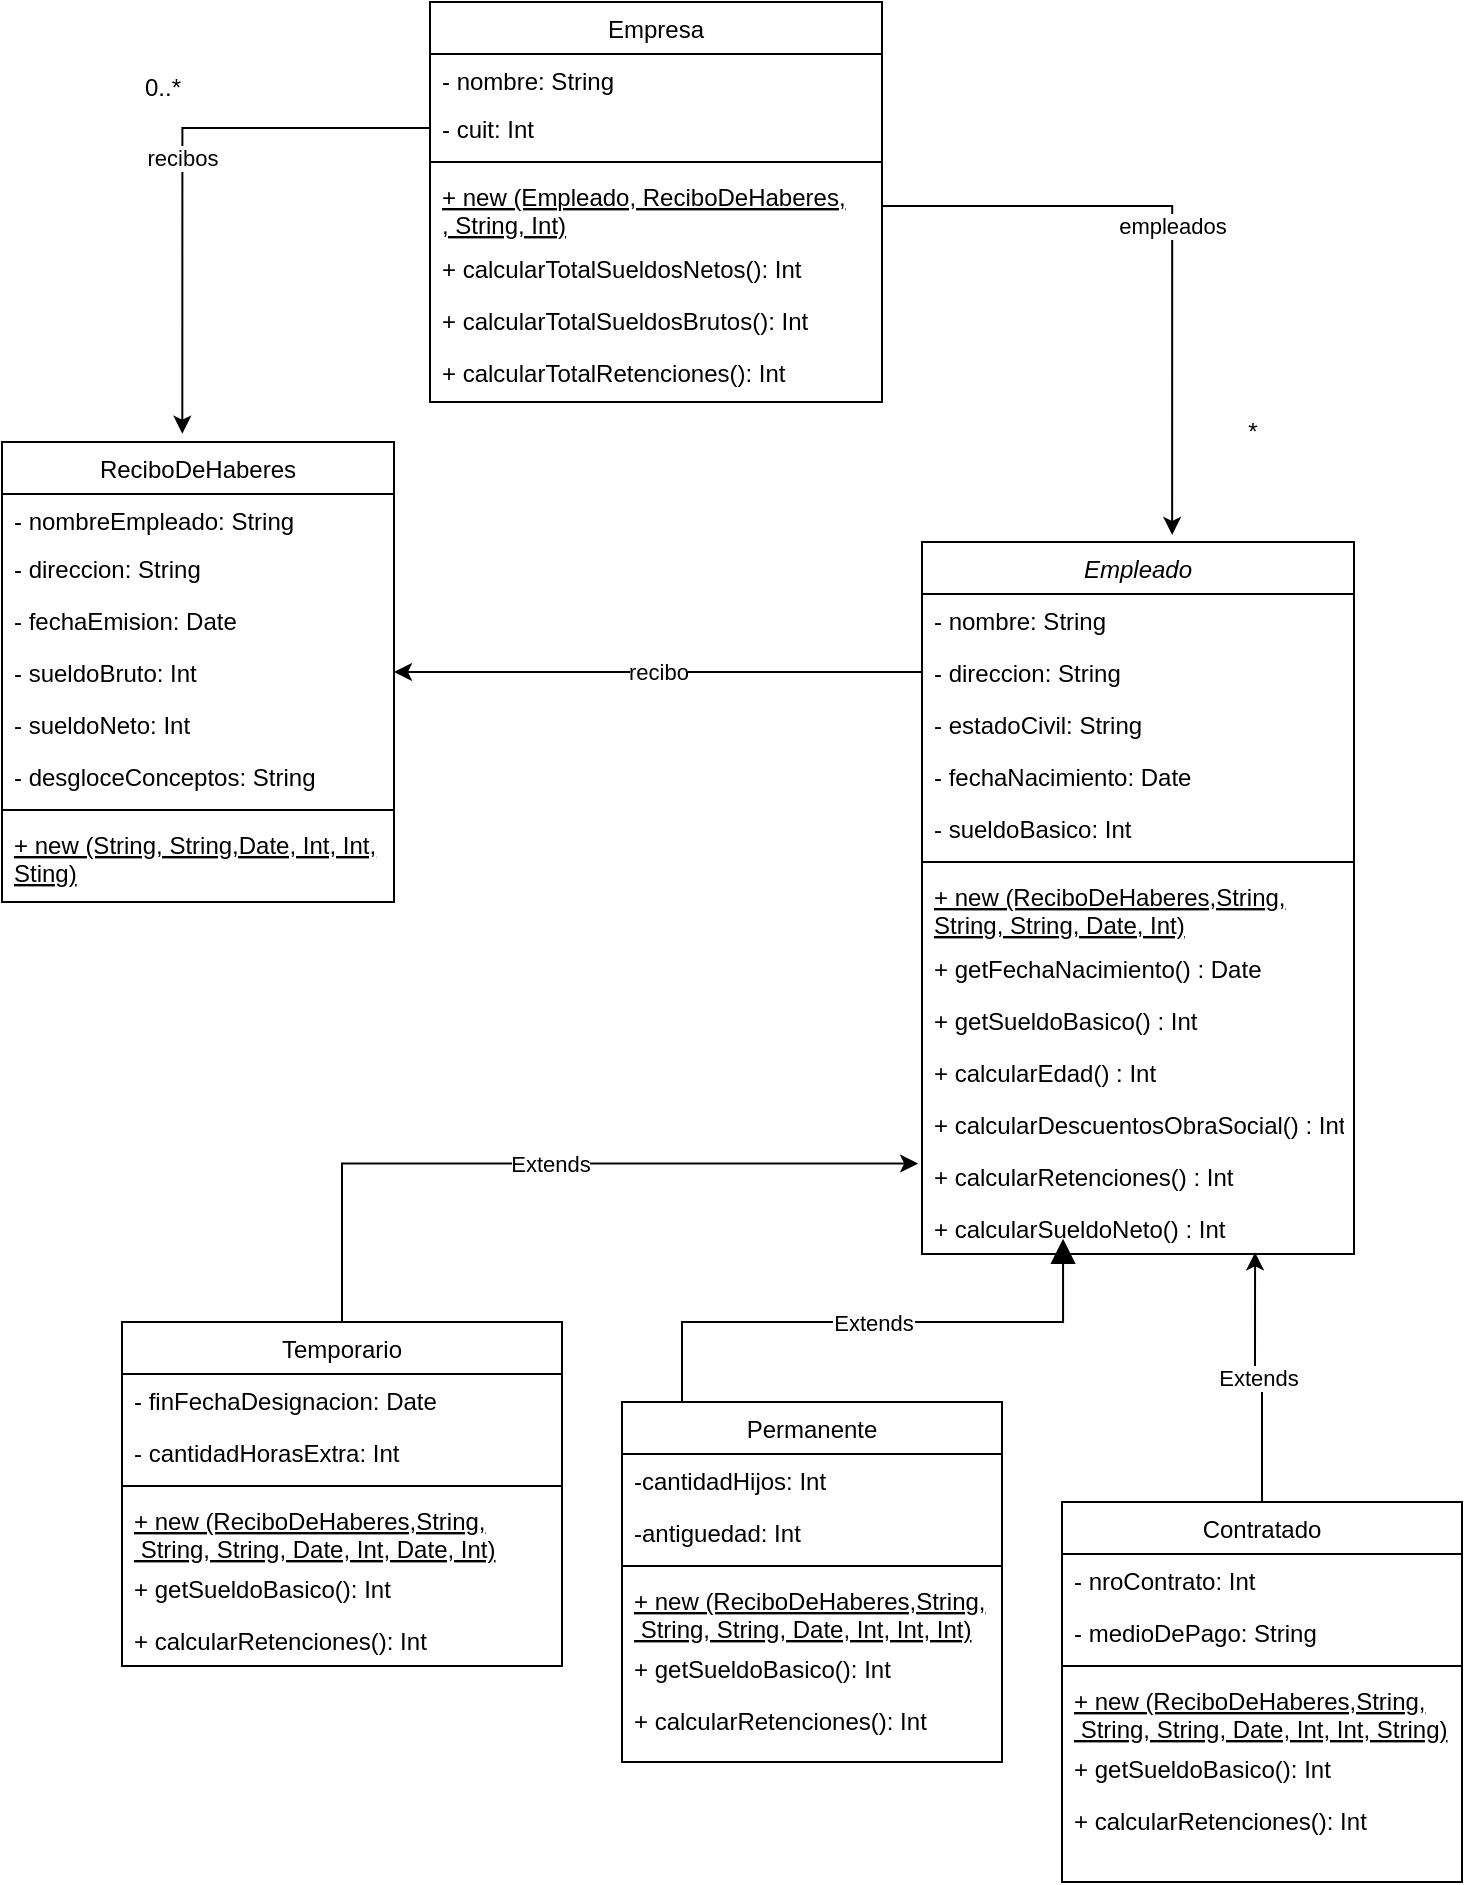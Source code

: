 <mxfile version="21.7.2" type="github">
  <diagram id="C5RBs43oDa-KdzZeNtuy" name="Page-1">
    <mxGraphModel dx="743" dy="442" grid="1" gridSize="10" guides="1" tooltips="1" connect="1" arrows="1" fold="1" page="1" pageScale="1" pageWidth="827" pageHeight="1169" math="0" shadow="0">
      <root>
        <mxCell id="WIyWlLk6GJQsqaUBKTNV-0" />
        <mxCell id="WIyWlLk6GJQsqaUBKTNV-1" parent="WIyWlLk6GJQsqaUBKTNV-0" />
        <mxCell id="zkfFHV4jXpPFQw0GAbJ--0" value="Empleado&#xa;" style="swimlane;fontStyle=2;align=center;verticalAlign=top;childLayout=stackLayout;horizontal=1;startSize=26;horizontalStack=0;resizeParent=1;resizeLast=0;collapsible=1;marginBottom=0;rounded=0;shadow=0;strokeWidth=1;" parent="WIyWlLk6GJQsqaUBKTNV-1" vertex="1">
          <mxGeometry x="540" y="280" width="216" height="356" as="geometry">
            <mxRectangle x="230" y="140" width="160" height="26" as="alternateBounds" />
          </mxGeometry>
        </mxCell>
        <mxCell id="zkfFHV4jXpPFQw0GAbJ--1" value="- nombre: String" style="text;align=left;verticalAlign=top;spacingLeft=4;spacingRight=4;overflow=hidden;rotatable=0;points=[[0,0.5],[1,0.5]];portConstraint=eastwest;" parent="zkfFHV4jXpPFQw0GAbJ--0" vertex="1">
          <mxGeometry y="26" width="216" height="26" as="geometry" />
        </mxCell>
        <mxCell id="zkfFHV4jXpPFQw0GAbJ--2" value="- direccion: String&#xa;" style="text;align=left;verticalAlign=top;spacingLeft=4;spacingRight=4;overflow=hidden;rotatable=0;points=[[0,0.5],[1,0.5]];portConstraint=eastwest;rounded=0;shadow=0;html=0;" parent="zkfFHV4jXpPFQw0GAbJ--0" vertex="1">
          <mxGeometry y="52" width="216" height="26" as="geometry" />
        </mxCell>
        <mxCell id="SQjNM4PhXZJtSnBKuwjg-3" value="- estadoCivil: String&#xa;" style="text;align=left;verticalAlign=top;spacingLeft=4;spacingRight=4;overflow=hidden;rotatable=0;points=[[0,0.5],[1,0.5]];portConstraint=eastwest;rounded=0;shadow=0;html=0;" parent="zkfFHV4jXpPFQw0GAbJ--0" vertex="1">
          <mxGeometry y="78" width="216" height="26" as="geometry" />
        </mxCell>
        <mxCell id="zkfFHV4jXpPFQw0GAbJ--3" value="- fechaNacimiento: Date&#xa;" style="text;align=left;verticalAlign=top;spacingLeft=4;spacingRight=4;overflow=hidden;rotatable=0;points=[[0,0.5],[1,0.5]];portConstraint=eastwest;rounded=0;shadow=0;html=0;" parent="zkfFHV4jXpPFQw0GAbJ--0" vertex="1">
          <mxGeometry y="104" width="216" height="26" as="geometry" />
        </mxCell>
        <mxCell id="SQjNM4PhXZJtSnBKuwjg-5" value="- sueldoBasico: Int&#xa;" style="text;align=left;verticalAlign=top;spacingLeft=4;spacingRight=4;overflow=hidden;rotatable=0;points=[[0,0.5],[1,0.5]];portConstraint=eastwest;rounded=0;shadow=0;html=0;" parent="zkfFHV4jXpPFQw0GAbJ--0" vertex="1">
          <mxGeometry y="130" width="216" height="26" as="geometry" />
        </mxCell>
        <mxCell id="zkfFHV4jXpPFQw0GAbJ--4" value="" style="line;html=1;strokeWidth=1;align=left;verticalAlign=middle;spacingTop=-1;spacingLeft=3;spacingRight=3;rotatable=0;labelPosition=right;points=[];portConstraint=eastwest;" parent="zkfFHV4jXpPFQw0GAbJ--0" vertex="1">
          <mxGeometry y="156" width="216" height="8" as="geometry" />
        </mxCell>
        <mxCell id="zkfFHV4jXpPFQw0GAbJ--5" value="+ new (ReciboDeHaberes,String, &#xa;String, String, Date, Int)" style="text;align=left;verticalAlign=top;spacingLeft=4;spacingRight=4;overflow=hidden;rotatable=0;points=[[0,0.5],[1,0.5]];portConstraint=eastwest;fontStyle=4" parent="zkfFHV4jXpPFQw0GAbJ--0" vertex="1">
          <mxGeometry y="164" width="216" height="36" as="geometry" />
        </mxCell>
        <mxCell id="NYdHSxM3MvwK2NsJ0fCU-2" value="+ getFechaNacimiento() : Date" style="text;align=left;verticalAlign=top;spacingLeft=4;spacingRight=4;overflow=hidden;rotatable=0;points=[[0,0.5],[1,0.5]];portConstraint=eastwest;fontStyle=0" parent="zkfFHV4jXpPFQw0GAbJ--0" vertex="1">
          <mxGeometry y="200" width="216" height="26" as="geometry" />
        </mxCell>
        <mxCell id="NYdHSxM3MvwK2NsJ0fCU-3" value="+ getSueldoBasico() : Int" style="text;align=left;verticalAlign=top;spacingLeft=4;spacingRight=4;overflow=hidden;rotatable=0;points=[[0,0.5],[1,0.5]];portConstraint=eastwest;fontStyle=0" parent="zkfFHV4jXpPFQw0GAbJ--0" vertex="1">
          <mxGeometry y="226" width="216" height="26" as="geometry" />
        </mxCell>
        <mxCell id="NYdHSxM3MvwK2NsJ0fCU-4" value="+ calcularEdad() : Int&#xa;" style="text;align=left;verticalAlign=top;spacingLeft=4;spacingRight=4;overflow=hidden;rotatable=0;points=[[0,0.5],[1,0.5]];portConstraint=eastwest;fontStyle=0" parent="zkfFHV4jXpPFQw0GAbJ--0" vertex="1">
          <mxGeometry y="252" width="216" height="26" as="geometry" />
        </mxCell>
        <mxCell id="NYdHSxM3MvwK2NsJ0fCU-7" value="+ calcularDescuentosObraSocial() : Int&#xa;" style="text;align=left;verticalAlign=top;spacingLeft=4;spacingRight=4;overflow=hidden;rotatable=0;points=[[0,0.5],[1,0.5]];portConstraint=eastwest;fontStyle=0" parent="zkfFHV4jXpPFQw0GAbJ--0" vertex="1">
          <mxGeometry y="278" width="216" height="26" as="geometry" />
        </mxCell>
        <mxCell id="NYdHSxM3MvwK2NsJ0fCU-6" value="+ calcularRetenciones() : Int" style="text;align=left;verticalAlign=top;spacingLeft=4;spacingRight=4;overflow=hidden;rotatable=0;points=[[0,0.5],[1,0.5]];portConstraint=eastwest;fontStyle=0" parent="zkfFHV4jXpPFQw0GAbJ--0" vertex="1">
          <mxGeometry y="304" width="216" height="26" as="geometry" />
        </mxCell>
        <mxCell id="NYdHSxM3MvwK2NsJ0fCU-5" value="+ calcularSueldoNeto() : Int&#xa;" style="text;align=left;verticalAlign=top;spacingLeft=4;spacingRight=4;overflow=hidden;rotatable=0;points=[[0,0.5],[1,0.5]];portConstraint=eastwest;fontStyle=0" parent="zkfFHV4jXpPFQw0GAbJ--0" vertex="1">
          <mxGeometry y="330" width="216" height="26" as="geometry" />
        </mxCell>
        <mxCell id="NYdHSxM3MvwK2NsJ0fCU-52" value="Extends" style="edgeStyle=orthogonalEdgeStyle;rounded=0;orthogonalLoop=1;jettySize=auto;html=1;entryX=-0.009;entryY=0.26;entryDx=0;entryDy=0;entryPerimeter=0;" parent="WIyWlLk6GJQsqaUBKTNV-1" source="zkfFHV4jXpPFQw0GAbJ--6" target="NYdHSxM3MvwK2NsJ0fCU-6" edge="1">
          <mxGeometry relative="1" as="geometry" />
        </mxCell>
        <mxCell id="zkfFHV4jXpPFQw0GAbJ--6" value="Temporario" style="swimlane;fontStyle=0;align=center;verticalAlign=top;childLayout=stackLayout;horizontal=1;startSize=26;horizontalStack=0;resizeParent=1;resizeLast=0;collapsible=1;marginBottom=0;rounded=0;shadow=0;strokeWidth=1;" parent="WIyWlLk6GJQsqaUBKTNV-1" vertex="1">
          <mxGeometry x="140" y="670" width="220" height="172" as="geometry">
            <mxRectangle x="130" y="380" width="160" height="26" as="alternateBounds" />
          </mxGeometry>
        </mxCell>
        <mxCell id="SQjNM4PhXZJtSnBKuwjg-7" value="- finFechaDesignacion: Date&#xa;" style="text;align=left;verticalAlign=top;spacingLeft=4;spacingRight=4;overflow=hidden;rotatable=0;points=[[0,0.5],[1,0.5]];portConstraint=eastwest;" parent="zkfFHV4jXpPFQw0GAbJ--6" vertex="1">
          <mxGeometry y="26" width="220" height="26" as="geometry" />
        </mxCell>
        <mxCell id="zkfFHV4jXpPFQw0GAbJ--7" value="- cantidadHorasExtra: Int" style="text;align=left;verticalAlign=top;spacingLeft=4;spacingRight=4;overflow=hidden;rotatable=0;points=[[0,0.5],[1,0.5]];portConstraint=eastwest;" parent="zkfFHV4jXpPFQw0GAbJ--6" vertex="1">
          <mxGeometry y="52" width="220" height="26" as="geometry" />
        </mxCell>
        <mxCell id="zkfFHV4jXpPFQw0GAbJ--9" value="" style="line;html=1;strokeWidth=1;align=left;verticalAlign=middle;spacingTop=-1;spacingLeft=3;spacingRight=3;rotatable=0;labelPosition=right;points=[];portConstraint=eastwest;" parent="zkfFHV4jXpPFQw0GAbJ--6" vertex="1">
          <mxGeometry y="78" width="220" height="8" as="geometry" />
        </mxCell>
        <mxCell id="zkfFHV4jXpPFQw0GAbJ--8" value="+ new (ReciboDeHaberes,String,&#xa; String, String, Date, Int, Date, Int)" style="text;align=left;verticalAlign=top;spacingLeft=4;spacingRight=4;overflow=hidden;rotatable=0;points=[[0,0.5],[1,0.5]];portConstraint=eastwest;rounded=0;shadow=0;html=0;fontStyle=4" parent="zkfFHV4jXpPFQw0GAbJ--6" vertex="1">
          <mxGeometry y="86" width="220" height="34" as="geometry" />
        </mxCell>
        <mxCell id="NYdHSxM3MvwK2NsJ0fCU-13" value="+ getSueldoBasico(): Int" style="text;align=left;verticalAlign=top;spacingLeft=4;spacingRight=4;overflow=hidden;rotatable=0;points=[[0,0.5],[1,0.5]];portConstraint=eastwest;" parent="zkfFHV4jXpPFQw0GAbJ--6" vertex="1">
          <mxGeometry y="120" width="220" height="26" as="geometry" />
        </mxCell>
        <mxCell id="NYdHSxM3MvwK2NsJ0fCU-14" value="+ calcularRetenciones(): Int" style="text;align=left;verticalAlign=top;spacingLeft=4;spacingRight=4;overflow=hidden;rotatable=0;points=[[0,0.5],[1,0.5]];portConstraint=eastwest;" parent="zkfFHV4jXpPFQw0GAbJ--6" vertex="1">
          <mxGeometry y="146" width="220" height="26" as="geometry" />
        </mxCell>
        <mxCell id="zkfFHV4jXpPFQw0GAbJ--13" value="Permanente" style="swimlane;fontStyle=0;align=center;verticalAlign=top;childLayout=stackLayout;horizontal=1;startSize=26;horizontalStack=0;resizeParent=1;resizeLast=0;collapsible=1;marginBottom=0;rounded=0;shadow=0;strokeWidth=1;" parent="WIyWlLk6GJQsqaUBKTNV-1" vertex="1">
          <mxGeometry x="390" y="710" width="190" height="180" as="geometry">
            <mxRectangle x="340" y="380" width="170" height="26" as="alternateBounds" />
          </mxGeometry>
        </mxCell>
        <mxCell id="zkfFHV4jXpPFQw0GAbJ--14" value="-cantidadHijos: Int&#xa;" style="text;align=left;verticalAlign=top;spacingLeft=4;spacingRight=4;overflow=hidden;rotatable=0;points=[[0,0.5],[1,0.5]];portConstraint=eastwest;" parent="zkfFHV4jXpPFQw0GAbJ--13" vertex="1">
          <mxGeometry y="26" width="190" height="26" as="geometry" />
        </mxCell>
        <mxCell id="SQjNM4PhXZJtSnBKuwjg-9" value="-antiguedad: Int&#xa;" style="text;align=left;verticalAlign=top;spacingLeft=4;spacingRight=4;overflow=hidden;rotatable=0;points=[[0,0.5],[1,0.5]];portConstraint=eastwest;" parent="zkfFHV4jXpPFQw0GAbJ--13" vertex="1">
          <mxGeometry y="52" width="190" height="26" as="geometry" />
        </mxCell>
        <mxCell id="zkfFHV4jXpPFQw0GAbJ--15" value="" style="line;html=1;strokeWidth=1;align=left;verticalAlign=middle;spacingTop=-1;spacingLeft=3;spacingRight=3;rotatable=0;labelPosition=right;points=[];portConstraint=eastwest;" parent="zkfFHV4jXpPFQw0GAbJ--13" vertex="1">
          <mxGeometry y="78" width="190" height="8" as="geometry" />
        </mxCell>
        <mxCell id="NYdHSxM3MvwK2NsJ0fCU-15" value="+ new (ReciboDeHaberes,String,&#xa; String, String, Date, Int, Int, Int)" style="text;align=left;verticalAlign=top;spacingLeft=4;spacingRight=4;overflow=hidden;rotatable=0;points=[[0,0.5],[1,0.5]];portConstraint=eastwest;rounded=0;shadow=0;html=0;fontStyle=4" parent="zkfFHV4jXpPFQw0GAbJ--13" vertex="1">
          <mxGeometry y="86" width="190" height="34" as="geometry" />
        </mxCell>
        <mxCell id="NYdHSxM3MvwK2NsJ0fCU-16" value="+ getSueldoBasico(): Int" style="text;align=left;verticalAlign=top;spacingLeft=4;spacingRight=4;overflow=hidden;rotatable=0;points=[[0,0.5],[1,0.5]];portConstraint=eastwest;" parent="zkfFHV4jXpPFQw0GAbJ--13" vertex="1">
          <mxGeometry y="120" width="190" height="26" as="geometry" />
        </mxCell>
        <mxCell id="NYdHSxM3MvwK2NsJ0fCU-18" value="+ calcularRetenciones(): Int" style="text;align=left;verticalAlign=top;spacingLeft=4;spacingRight=4;overflow=hidden;rotatable=0;points=[[0,0.5],[1,0.5]];portConstraint=eastwest;" parent="zkfFHV4jXpPFQw0GAbJ--13" vertex="1">
          <mxGeometry y="146" width="190" height="26" as="geometry" />
        </mxCell>
        <mxCell id="zkfFHV4jXpPFQw0GAbJ--16" value="Extends" style="endArrow=block;endSize=10;endFill=1;shadow=0;strokeWidth=1;rounded=0;edgeStyle=elbowEdgeStyle;elbow=vertical;entryX=0.558;entryY=1.093;entryDx=0;entryDy=0;entryPerimeter=0;" parent="WIyWlLk6GJQsqaUBKTNV-1" edge="1">
          <mxGeometry width="160" relative="1" as="geometry">
            <mxPoint x="420" y="710" as="sourcePoint" />
            <mxPoint x="610.528" y="628.418" as="targetPoint" />
            <Array as="points">
              <mxPoint x="550" y="670" />
            </Array>
          </mxGeometry>
        </mxCell>
        <mxCell id="zkfFHV4jXpPFQw0GAbJ--17" value="Empresa&#xa;" style="swimlane;fontStyle=0;align=center;verticalAlign=top;childLayout=stackLayout;horizontal=1;startSize=26;horizontalStack=0;resizeParent=1;resizeLast=0;collapsible=1;marginBottom=0;rounded=0;shadow=0;strokeWidth=1;" parent="WIyWlLk6GJQsqaUBKTNV-1" vertex="1">
          <mxGeometry x="294" y="10" width="226" height="200" as="geometry">
            <mxRectangle x="550" y="140" width="160" height="26" as="alternateBounds" />
          </mxGeometry>
        </mxCell>
        <mxCell id="SQjNM4PhXZJtSnBKuwjg-1" value="- nombre: String&#xa;&#xa;&#xa;" style="text;align=left;verticalAlign=top;spacingLeft=4;spacingRight=4;overflow=hidden;rotatable=0;points=[[0,0.5],[1,0.5]];portConstraint=eastwest;rounded=0;shadow=0;html=0;" parent="zkfFHV4jXpPFQw0GAbJ--17" vertex="1">
          <mxGeometry y="26" width="226" height="24" as="geometry" />
        </mxCell>
        <mxCell id="SQjNM4PhXZJtSnBKuwjg-2" value="- cuit: Int " style="text;align=left;verticalAlign=top;spacingLeft=4;spacingRight=4;overflow=hidden;rotatable=0;points=[[0,0.5],[1,0.5]];portConstraint=eastwest;rounded=0;shadow=0;html=0;" parent="zkfFHV4jXpPFQw0GAbJ--17" vertex="1">
          <mxGeometry y="50" width="226" height="26" as="geometry" />
        </mxCell>
        <mxCell id="zkfFHV4jXpPFQw0GAbJ--23" value="" style="line;html=1;strokeWidth=1;align=left;verticalAlign=middle;spacingTop=-1;spacingLeft=3;spacingRight=3;rotatable=0;labelPosition=right;points=[];portConstraint=eastwest;" parent="zkfFHV4jXpPFQw0GAbJ--17" vertex="1">
          <mxGeometry y="76" width="226" height="8" as="geometry" />
        </mxCell>
        <mxCell id="SQjNM4PhXZJtSnBKuwjg-8" value="+ new (Empleado, ReciboDeHaberes,&#xa;, String, Int)" style="text;align=left;verticalAlign=top;spacingLeft=4;spacingRight=4;overflow=hidden;rotatable=0;points=[[0,0.5],[1,0.5]];portConstraint=eastwest;fontStyle=4" parent="zkfFHV4jXpPFQw0GAbJ--17" vertex="1">
          <mxGeometry y="84" width="226" height="36" as="geometry" />
        </mxCell>
        <mxCell id="NYdHSxM3MvwK2NsJ0fCU-10" value="+ calcularTotalSueldosNetos(): Int" style="text;align=left;verticalAlign=top;spacingLeft=4;spacingRight=4;overflow=hidden;rotatable=0;points=[[0,0.5],[1,0.5]];portConstraint=eastwest;fontStyle=0" parent="zkfFHV4jXpPFQw0GAbJ--17" vertex="1">
          <mxGeometry y="120" width="226" height="26" as="geometry" />
        </mxCell>
        <mxCell id="NYdHSxM3MvwK2NsJ0fCU-11" value="+ calcularTotalSueldosBrutos(): Int" style="text;align=left;verticalAlign=top;spacingLeft=4;spacingRight=4;overflow=hidden;rotatable=0;points=[[0,0.5],[1,0.5]];portConstraint=eastwest;fontStyle=0" parent="zkfFHV4jXpPFQw0GAbJ--17" vertex="1">
          <mxGeometry y="146" width="226" height="26" as="geometry" />
        </mxCell>
        <mxCell id="NYdHSxM3MvwK2NsJ0fCU-12" value="+ calcularTotalRetenciones(): Int" style="text;align=left;verticalAlign=top;spacingLeft=4;spacingRight=4;overflow=hidden;rotatable=0;points=[[0,0.5],[1,0.5]];portConstraint=eastwest;fontStyle=0" parent="zkfFHV4jXpPFQw0GAbJ--17" vertex="1">
          <mxGeometry y="172" width="226" height="26" as="geometry" />
        </mxCell>
        <mxCell id="NYdHSxM3MvwK2NsJ0fCU-53" value="Extends" style="edgeStyle=orthogonalEdgeStyle;rounded=0;orthogonalLoop=1;jettySize=auto;html=1;entryX=0.771;entryY=0.969;entryDx=0;entryDy=0;entryPerimeter=0;" parent="WIyWlLk6GJQsqaUBKTNV-1" source="NYdHSxM3MvwK2NsJ0fCU-20" target="NYdHSxM3MvwK2NsJ0fCU-5" edge="1">
          <mxGeometry relative="1" as="geometry" />
        </mxCell>
        <mxCell id="NYdHSxM3MvwK2NsJ0fCU-20" value="Contratado" style="swimlane;fontStyle=0;align=center;verticalAlign=top;childLayout=stackLayout;horizontal=1;startSize=26;horizontalStack=0;resizeParent=1;resizeLast=0;collapsible=1;marginBottom=0;rounded=0;shadow=0;strokeWidth=1;" parent="WIyWlLk6GJQsqaUBKTNV-1" vertex="1">
          <mxGeometry x="610" y="760" width="200" height="190" as="geometry">
            <mxRectangle x="340" y="380" width="170" height="26" as="alternateBounds" />
          </mxGeometry>
        </mxCell>
        <mxCell id="NYdHSxM3MvwK2NsJ0fCU-21" value="- nroContrato: Int&#xa;" style="text;align=left;verticalAlign=top;spacingLeft=4;spacingRight=4;overflow=hidden;rotatable=0;points=[[0,0.5],[1,0.5]];portConstraint=eastwest;" parent="NYdHSxM3MvwK2NsJ0fCU-20" vertex="1">
          <mxGeometry y="26" width="200" height="26" as="geometry" />
        </mxCell>
        <mxCell id="NYdHSxM3MvwK2NsJ0fCU-22" value="- medioDePago: String" style="text;align=left;verticalAlign=top;spacingLeft=4;spacingRight=4;overflow=hidden;rotatable=0;points=[[0,0.5],[1,0.5]];portConstraint=eastwest;" parent="NYdHSxM3MvwK2NsJ0fCU-20" vertex="1">
          <mxGeometry y="52" width="200" height="26" as="geometry" />
        </mxCell>
        <mxCell id="NYdHSxM3MvwK2NsJ0fCU-23" value="" style="line;html=1;strokeWidth=1;align=left;verticalAlign=middle;spacingTop=-1;spacingLeft=3;spacingRight=3;rotatable=0;labelPosition=right;points=[];portConstraint=eastwest;" parent="NYdHSxM3MvwK2NsJ0fCU-20" vertex="1">
          <mxGeometry y="78" width="200" height="8" as="geometry" />
        </mxCell>
        <mxCell id="NYdHSxM3MvwK2NsJ0fCU-24" value="+ new (ReciboDeHaberes,String,&#xa; String, String, Date, Int, Int, String)" style="text;align=left;verticalAlign=top;spacingLeft=4;spacingRight=4;overflow=hidden;rotatable=0;points=[[0,0.5],[1,0.5]];portConstraint=eastwest;rounded=0;shadow=0;html=0;fontStyle=4" parent="NYdHSxM3MvwK2NsJ0fCU-20" vertex="1">
          <mxGeometry y="86" width="200" height="34" as="geometry" />
        </mxCell>
        <mxCell id="NYdHSxM3MvwK2NsJ0fCU-26" value="+ getSueldoBasico(): Int" style="text;align=left;verticalAlign=top;spacingLeft=4;spacingRight=4;overflow=hidden;rotatable=0;points=[[0,0.5],[1,0.5]];portConstraint=eastwest;" parent="NYdHSxM3MvwK2NsJ0fCU-20" vertex="1">
          <mxGeometry y="120" width="200" height="26" as="geometry" />
        </mxCell>
        <mxCell id="NYdHSxM3MvwK2NsJ0fCU-25" value="+ calcularRetenciones(): Int" style="text;align=left;verticalAlign=top;spacingLeft=4;spacingRight=4;overflow=hidden;rotatable=0;points=[[0,0.5],[1,0.5]];portConstraint=eastwest;" parent="NYdHSxM3MvwK2NsJ0fCU-20" vertex="1">
          <mxGeometry y="146" width="200" height="26" as="geometry" />
        </mxCell>
        <mxCell id="NYdHSxM3MvwK2NsJ0fCU-35" value="ReciboDeHaberes" style="swimlane;fontStyle=0;align=center;verticalAlign=top;childLayout=stackLayout;horizontal=1;startSize=26;horizontalStack=0;resizeParent=1;resizeLast=0;collapsible=1;marginBottom=0;rounded=0;shadow=0;strokeWidth=1;" parent="WIyWlLk6GJQsqaUBKTNV-1" vertex="1">
          <mxGeometry x="80" y="230" width="196" height="230" as="geometry">
            <mxRectangle x="550" y="140" width="160" height="26" as="alternateBounds" />
          </mxGeometry>
        </mxCell>
        <mxCell id="NYdHSxM3MvwK2NsJ0fCU-36" value="- nombreEmpleado: String" style="text;align=left;verticalAlign=top;spacingLeft=4;spacingRight=4;overflow=hidden;rotatable=0;points=[[0,0.5],[1,0.5]];portConstraint=eastwest;rounded=0;shadow=0;html=0;" parent="NYdHSxM3MvwK2NsJ0fCU-35" vertex="1">
          <mxGeometry y="26" width="196" height="24" as="geometry" />
        </mxCell>
        <mxCell id="NYdHSxM3MvwK2NsJ0fCU-37" value="- direccion: String" style="text;align=left;verticalAlign=top;spacingLeft=4;spacingRight=4;overflow=hidden;rotatable=0;points=[[0,0.5],[1,0.5]];portConstraint=eastwest;rounded=0;shadow=0;html=0;" parent="NYdHSxM3MvwK2NsJ0fCU-35" vertex="1">
          <mxGeometry y="50" width="196" height="26" as="geometry" />
        </mxCell>
        <mxCell id="NYdHSxM3MvwK2NsJ0fCU-43" value="- fechaEmision: Date" style="text;align=left;verticalAlign=top;spacingLeft=4;spacingRight=4;overflow=hidden;rotatable=0;points=[[0,0.5],[1,0.5]];portConstraint=eastwest;rounded=0;shadow=0;html=0;" parent="NYdHSxM3MvwK2NsJ0fCU-35" vertex="1">
          <mxGeometry y="76" width="196" height="26" as="geometry" />
        </mxCell>
        <mxCell id="NYdHSxM3MvwK2NsJ0fCU-45" value="- sueldoBruto: Int&#xa;" style="text;align=left;verticalAlign=top;spacingLeft=4;spacingRight=4;overflow=hidden;rotatable=0;points=[[0,0.5],[1,0.5]];portConstraint=eastwest;rounded=0;shadow=0;html=0;" parent="NYdHSxM3MvwK2NsJ0fCU-35" vertex="1">
          <mxGeometry y="102" width="196" height="26" as="geometry" />
        </mxCell>
        <mxCell id="NYdHSxM3MvwK2NsJ0fCU-46" value="- sueldoNeto: Int&#xa;" style="text;align=left;verticalAlign=top;spacingLeft=4;spacingRight=4;overflow=hidden;rotatable=0;points=[[0,0.5],[1,0.5]];portConstraint=eastwest;rounded=0;shadow=0;html=0;" parent="NYdHSxM3MvwK2NsJ0fCU-35" vertex="1">
          <mxGeometry y="128" width="196" height="26" as="geometry" />
        </mxCell>
        <mxCell id="NYdHSxM3MvwK2NsJ0fCU-47" value="- desgloceConceptos: String" style="text;align=left;verticalAlign=top;spacingLeft=4;spacingRight=4;overflow=hidden;rotatable=0;points=[[0,0.5],[1,0.5]];portConstraint=eastwest;rounded=0;shadow=0;html=0;" parent="NYdHSxM3MvwK2NsJ0fCU-35" vertex="1">
          <mxGeometry y="154" width="196" height="26" as="geometry" />
        </mxCell>
        <mxCell id="NYdHSxM3MvwK2NsJ0fCU-38" value="" style="line;html=1;strokeWidth=1;align=left;verticalAlign=middle;spacingTop=-1;spacingLeft=3;spacingRight=3;rotatable=0;labelPosition=right;points=[];portConstraint=eastwest;" parent="NYdHSxM3MvwK2NsJ0fCU-35" vertex="1">
          <mxGeometry y="180" width="196" height="8" as="geometry" />
        </mxCell>
        <mxCell id="NYdHSxM3MvwK2NsJ0fCU-39" value="+ new (String, String,Date, Int, Int,&#xa;Sting)" style="text;align=left;verticalAlign=top;spacingLeft=4;spacingRight=4;overflow=hidden;rotatable=0;points=[[0,0.5],[1,0.5]];portConstraint=eastwest;fontStyle=4" parent="NYdHSxM3MvwK2NsJ0fCU-35" vertex="1">
          <mxGeometry y="188" width="196" height="42" as="geometry" />
        </mxCell>
        <mxCell id="NYdHSxM3MvwK2NsJ0fCU-48" value="recibos" style="edgeStyle=orthogonalEdgeStyle;rounded=0;orthogonalLoop=1;jettySize=auto;html=1;entryX=0.46;entryY=-0.018;entryDx=0;entryDy=0;entryPerimeter=0;" parent="WIyWlLk6GJQsqaUBKTNV-1" source="SQjNM4PhXZJtSnBKuwjg-2" target="NYdHSxM3MvwK2NsJ0fCU-35" edge="1">
          <mxGeometry relative="1" as="geometry" />
        </mxCell>
        <mxCell id="NYdHSxM3MvwK2NsJ0fCU-49" value="empleados" style="edgeStyle=orthogonalEdgeStyle;rounded=0;orthogonalLoop=1;jettySize=auto;html=1;entryX=0.579;entryY=-0.01;entryDx=0;entryDy=0;entryPerimeter=0;" parent="WIyWlLk6GJQsqaUBKTNV-1" source="SQjNM4PhXZJtSnBKuwjg-8" target="zkfFHV4jXpPFQw0GAbJ--0" edge="1">
          <mxGeometry relative="1" as="geometry" />
        </mxCell>
        <mxCell id="NYdHSxM3MvwK2NsJ0fCU-50" value="*" style="text;html=1;align=center;verticalAlign=middle;resizable=0;points=[];autosize=1;strokeColor=none;fillColor=none;" parent="WIyWlLk6GJQsqaUBKTNV-1" vertex="1">
          <mxGeometry x="690" y="210" width="30" height="30" as="geometry" />
        </mxCell>
        <mxCell id="NYdHSxM3MvwK2NsJ0fCU-51" value="recibo" style="edgeStyle=orthogonalEdgeStyle;rounded=0;orthogonalLoop=1;jettySize=auto;html=1;entryX=1;entryY=0.5;entryDx=0;entryDy=0;" parent="WIyWlLk6GJQsqaUBKTNV-1" source="zkfFHV4jXpPFQw0GAbJ--2" target="NYdHSxM3MvwK2NsJ0fCU-45" edge="1">
          <mxGeometry relative="1" as="geometry" />
        </mxCell>
        <mxCell id="NYdHSxM3MvwK2NsJ0fCU-54" value="0..*" style="text;html=1;align=center;verticalAlign=middle;resizable=0;points=[];autosize=1;strokeColor=none;fillColor=none;" parent="WIyWlLk6GJQsqaUBKTNV-1" vertex="1">
          <mxGeometry x="140" y="38" width="40" height="30" as="geometry" />
        </mxCell>
      </root>
    </mxGraphModel>
  </diagram>
</mxfile>
